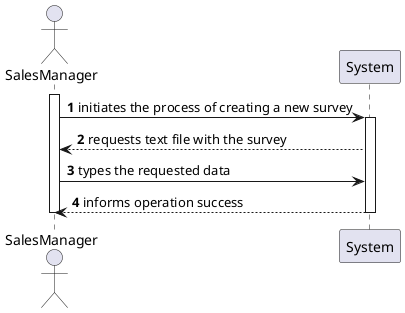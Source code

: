 @startuml
autonumber
actor "SalesManager" as SM
participant "System" as UI

activate SM
SM -> UI : initiates the process of creating a new survey
activate UI
UI --> SM : requests text file with the survey
SM -> UI : types the requested data
UI --> SM : informs operation success
deactivate UI

deactivate SM
@enduml